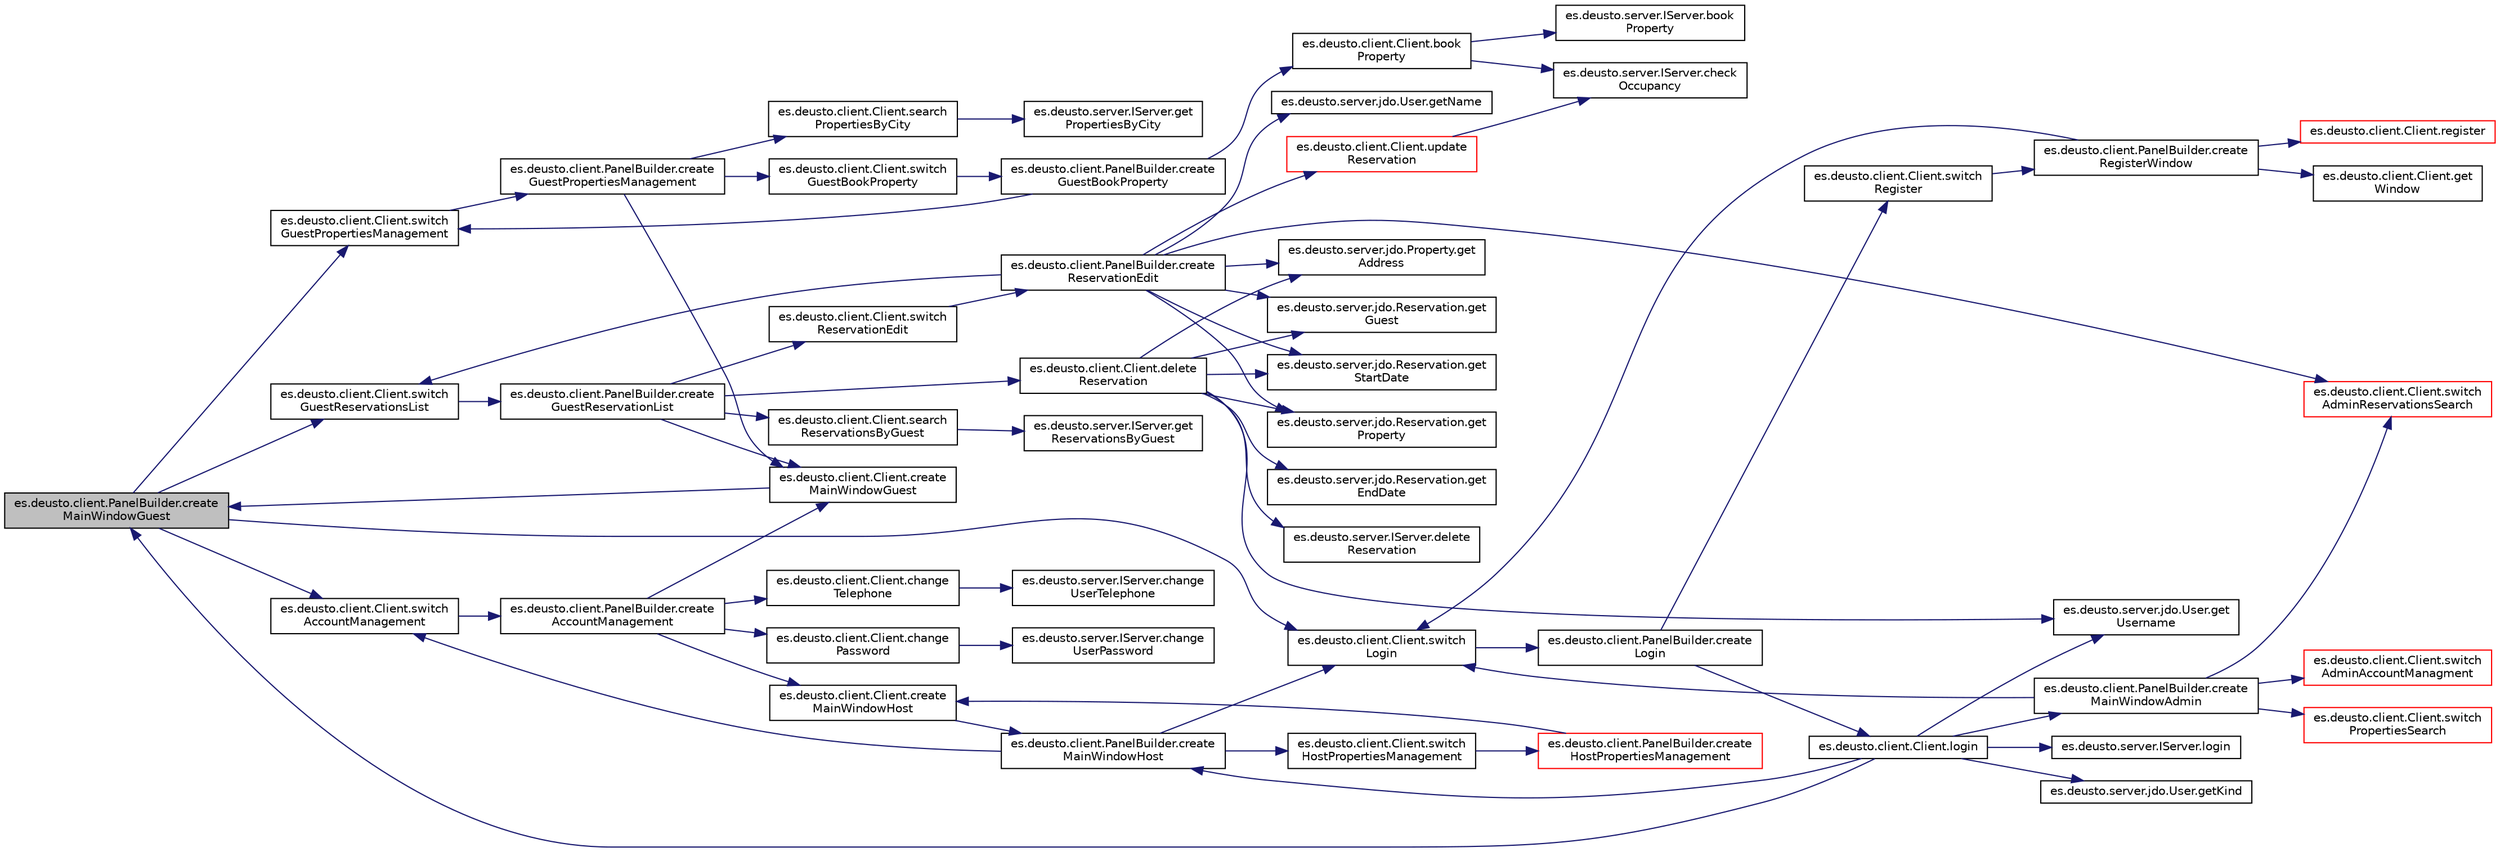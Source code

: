 digraph "es.deusto.client.PanelBuilder.createMainWindowGuest"
{
 // LATEX_PDF_SIZE
  edge [fontname="Helvetica",fontsize="10",labelfontname="Helvetica",labelfontsize="10"];
  node [fontname="Helvetica",fontsize="10",shape=record];
  rankdir="LR";
  Node1364 [label="es.deusto.client.PanelBuilder.create\lMainWindowGuest",height=0.2,width=0.4,color="black", fillcolor="grey75", style="filled", fontcolor="black",tooltip=" "];
  Node1364 -> Node1365 [color="midnightblue",fontsize="10",style="solid",fontname="Helvetica"];
  Node1365 [label="es.deusto.client.Client.switch\lGuestPropertiesManagement",height=0.2,width=0.4,color="black", fillcolor="white", style="filled",URL="$classes_1_1deusto_1_1client_1_1_client.html#afd4978131a2d9f94f8a65f4fc2641235",tooltip=" "];
  Node1365 -> Node1366 [color="midnightblue",fontsize="10",style="solid",fontname="Helvetica"];
  Node1366 [label="es.deusto.client.PanelBuilder.create\lGuestPropertiesManagement",height=0.2,width=0.4,color="black", fillcolor="white", style="filled",URL="$classes_1_1deusto_1_1client_1_1_panel_builder.html#a25c2bcc9184c1c014c9daf5d81b89728",tooltip=" "];
  Node1366 -> Node1367 [color="midnightblue",fontsize="10",style="solid",fontname="Helvetica"];
  Node1367 [label="es.deusto.client.Client.search\lPropertiesByCity",height=0.2,width=0.4,color="black", fillcolor="white", style="filled",URL="$classes_1_1deusto_1_1client_1_1_client.html#a2d9b5c673ef56bd5662e8dd4a66d9fc6",tooltip=" "];
  Node1367 -> Node1368 [color="midnightblue",fontsize="10",style="solid",fontname="Helvetica"];
  Node1368 [label="es.deusto.server.IServer.get\lPropertiesByCity",height=0.2,width=0.4,color="black", fillcolor="white", style="filled",URL="$interfacees_1_1deusto_1_1server_1_1_i_server.html#a0790432014b61ed1a65b70c8065f3112",tooltip=" "];
  Node1366 -> Node1369 [color="midnightblue",fontsize="10",style="solid",fontname="Helvetica"];
  Node1369 [label="es.deusto.client.Client.switch\lGuestBookProperty",height=0.2,width=0.4,color="black", fillcolor="white", style="filled",URL="$classes_1_1deusto_1_1client_1_1_client.html#a9f7d7f1006b6b5da7c8fab120b127521",tooltip=" "];
  Node1369 -> Node1370 [color="midnightblue",fontsize="10",style="solid",fontname="Helvetica"];
  Node1370 [label="es.deusto.client.PanelBuilder.create\lGuestBookProperty",height=0.2,width=0.4,color="black", fillcolor="white", style="filled",URL="$classes_1_1deusto_1_1client_1_1_panel_builder.html#a0d6ae6821b7f28f9fffb0d570d6524af",tooltip=" "];
  Node1370 -> Node1365 [color="midnightblue",fontsize="10",style="solid",fontname="Helvetica"];
  Node1370 -> Node1371 [color="midnightblue",fontsize="10",style="solid",fontname="Helvetica"];
  Node1371 [label="es.deusto.client.Client.book\lProperty",height=0.2,width=0.4,color="black", fillcolor="white", style="filled",URL="$classes_1_1deusto_1_1client_1_1_client.html#a692ed6b982cb75a8ca8842ccb388fd07",tooltip=" "];
  Node1371 -> Node1372 [color="midnightblue",fontsize="10",style="solid",fontname="Helvetica"];
  Node1372 [label="es.deusto.server.IServer.check\lOccupancy",height=0.2,width=0.4,color="black", fillcolor="white", style="filled",URL="$interfacees_1_1deusto_1_1server_1_1_i_server.html#ab35ccae2e60c045856735dd2fce4813f",tooltip=" "];
  Node1371 -> Node1373 [color="midnightblue",fontsize="10",style="solid",fontname="Helvetica"];
  Node1373 [label="es.deusto.server.IServer.book\lProperty",height=0.2,width=0.4,color="black", fillcolor="white", style="filled",URL="$interfacees_1_1deusto_1_1server_1_1_i_server.html#a6cafae59200c047edb4ed6dae0f871ec",tooltip=" "];
  Node1366 -> Node1374 [color="midnightblue",fontsize="10",style="solid",fontname="Helvetica"];
  Node1374 [label="es.deusto.client.Client.create\lMainWindowGuest",height=0.2,width=0.4,color="black", fillcolor="white", style="filled",URL="$classes_1_1deusto_1_1client_1_1_client.html#ade35c639554c770d3c2494e98c8ecb5c",tooltip=" "];
  Node1374 -> Node1364 [color="midnightblue",fontsize="10",style="solid",fontname="Helvetica"];
  Node1364 -> Node1375 [color="midnightblue",fontsize="10",style="solid",fontname="Helvetica"];
  Node1375 [label="es.deusto.client.Client.switch\lAccountManagement",height=0.2,width=0.4,color="black", fillcolor="white", style="filled",URL="$classes_1_1deusto_1_1client_1_1_client.html#af82d1b484aaaa288d5e6efc2723fa9bd",tooltip=" "];
  Node1375 -> Node1376 [color="midnightblue",fontsize="10",style="solid",fontname="Helvetica"];
  Node1376 [label="es.deusto.client.PanelBuilder.create\lAccountManagement",height=0.2,width=0.4,color="black", fillcolor="white", style="filled",URL="$classes_1_1deusto_1_1client_1_1_panel_builder.html#aa51d5dd53cd9147ffc99d4b9c5c3026d",tooltip=" "];
  Node1376 -> Node1374 [color="midnightblue",fontsize="10",style="solid",fontname="Helvetica"];
  Node1376 -> Node1377 [color="midnightblue",fontsize="10",style="solid",fontname="Helvetica"];
  Node1377 [label="es.deusto.client.Client.create\lMainWindowHost",height=0.2,width=0.4,color="black", fillcolor="white", style="filled",URL="$classes_1_1deusto_1_1client_1_1_client.html#afd0e78bff5570acbd1f8b06893d3a078",tooltip=" "];
  Node1377 -> Node1378 [color="midnightblue",fontsize="10",style="solid",fontname="Helvetica"];
  Node1378 [label="es.deusto.client.PanelBuilder.create\lMainWindowHost",height=0.2,width=0.4,color="black", fillcolor="white", style="filled",URL="$classes_1_1deusto_1_1client_1_1_panel_builder.html#a0d8f1d6c73010786f5b1765fdc490e4b",tooltip=" "];
  Node1378 -> Node1379 [color="midnightblue",fontsize="10",style="solid",fontname="Helvetica"];
  Node1379 [label="es.deusto.client.Client.switch\lHostPropertiesManagement",height=0.2,width=0.4,color="black", fillcolor="white", style="filled",URL="$classes_1_1deusto_1_1client_1_1_client.html#a19e2021b8e93a30af971bfd07c2a8507",tooltip=" "];
  Node1379 -> Node1380 [color="midnightblue",fontsize="10",style="solid",fontname="Helvetica"];
  Node1380 [label="es.deusto.client.PanelBuilder.create\lHostPropertiesManagement",height=0.2,width=0.4,color="red", fillcolor="white", style="filled",URL="$classes_1_1deusto_1_1client_1_1_panel_builder.html#a163a405546ee36aa7ce547c754b17844",tooltip=" "];
  Node1380 -> Node1377 [color="midnightblue",fontsize="10",style="solid",fontname="Helvetica"];
  Node1378 -> Node1375 [color="midnightblue",fontsize="10",style="solid",fontname="Helvetica"];
  Node1378 -> Node1433 [color="midnightblue",fontsize="10",style="solid",fontname="Helvetica"];
  Node1433 [label="es.deusto.client.Client.switch\lLogin",height=0.2,width=0.4,color="black", fillcolor="white", style="filled",URL="$classes_1_1deusto_1_1client_1_1_client.html#a3649bfd0f4c5465aa12412473082b4a7",tooltip=" "];
  Node1433 -> Node1434 [color="midnightblue",fontsize="10",style="solid",fontname="Helvetica"];
  Node1434 [label="es.deusto.client.PanelBuilder.create\lLogin",height=0.2,width=0.4,color="black", fillcolor="white", style="filled",URL="$classes_1_1deusto_1_1client_1_1_panel_builder.html#a1922794e0ef78f689031499da33f495b",tooltip=" "];
  Node1434 -> Node1435 [color="midnightblue",fontsize="10",style="solid",fontname="Helvetica"];
  Node1435 [label="es.deusto.client.Client.login",height=0.2,width=0.4,color="black", fillcolor="white", style="filled",URL="$classes_1_1deusto_1_1client_1_1_client.html#a5c063d0b51ad320c92aa4d2525d67249",tooltip=" "];
  Node1435 -> Node1436 [color="midnightblue",fontsize="10",style="solid",fontname="Helvetica"];
  Node1436 [label="es.deusto.server.IServer.login",height=0.2,width=0.4,color="black", fillcolor="white", style="filled",URL="$interfacees_1_1deusto_1_1server_1_1_i_server.html#aa89ccd6b34a4dd2bfbd0890b6e5f415b",tooltip=" "];
  Node1435 -> Node1408 [color="midnightblue",fontsize="10",style="solid",fontname="Helvetica"];
  Node1408 [label="es.deusto.server.jdo.User.getKind",height=0.2,width=0.4,color="black", fillcolor="white", style="filled",URL="$classes_1_1deusto_1_1server_1_1jdo_1_1_user.html#a2b769384f6af11b3364933e0843944ed",tooltip=" "];
  Node1435 -> Node1395 [color="midnightblue",fontsize="10",style="solid",fontname="Helvetica"];
  Node1395 [label="es.deusto.client.PanelBuilder.create\lMainWindowAdmin",height=0.2,width=0.4,color="black", fillcolor="white", style="filled",URL="$classes_1_1deusto_1_1client_1_1_panel_builder.html#a32b7942177958f07263535d6d255556b",tooltip=" "];
  Node1395 -> Node1392 [color="midnightblue",fontsize="10",style="solid",fontname="Helvetica"];
  Node1392 [label="es.deusto.client.Client.switch\lPropertiesSearch",height=0.2,width=0.4,color="red", fillcolor="white", style="filled",URL="$classes_1_1deusto_1_1client_1_1_client.html#af87b7fcbe691ef0a31dbc6849a037415",tooltip=" "];
  Node1395 -> Node1396 [color="midnightblue",fontsize="10",style="solid",fontname="Helvetica"];
  Node1396 [label="es.deusto.client.Client.switch\lAdminAccountManagment",height=0.2,width=0.4,color="red", fillcolor="white", style="filled",URL="$classes_1_1deusto_1_1client_1_1_client.html#a2f806363c591a46a42ca419df7ce4ef0",tooltip=" "];
  Node1395 -> Node1415 [color="midnightblue",fontsize="10",style="solid",fontname="Helvetica"];
  Node1415 [label="es.deusto.client.Client.switch\lAdminReservationsSearch",height=0.2,width=0.4,color="red", fillcolor="white", style="filled",URL="$classes_1_1deusto_1_1client_1_1_client.html#a64110a92c5026cc2c23c1989d86164fd",tooltip=" "];
  Node1395 -> Node1433 [color="midnightblue",fontsize="10",style="solid",fontname="Helvetica"];
  Node1435 -> Node1402 [color="midnightblue",fontsize="10",style="solid",fontname="Helvetica"];
  Node1402 [label="es.deusto.server.jdo.User.get\lUsername",height=0.2,width=0.4,color="black", fillcolor="white", style="filled",URL="$classes_1_1deusto_1_1server_1_1jdo_1_1_user.html#a40c65b004382179a33a463bcbb950dd3",tooltip=" "];
  Node1435 -> Node1378 [color="midnightblue",fontsize="10",style="solid",fontname="Helvetica"];
  Node1435 -> Node1364 [color="midnightblue",fontsize="10",style="solid",fontname="Helvetica"];
  Node1434 -> Node1437 [color="midnightblue",fontsize="10",style="solid",fontname="Helvetica"];
  Node1437 [label="es.deusto.client.Client.switch\lRegister",height=0.2,width=0.4,color="black", fillcolor="white", style="filled",URL="$classes_1_1deusto_1_1client_1_1_client.html#a4d905b598ea8ff38f06e9a12b81dcab2",tooltip=" "];
  Node1437 -> Node1438 [color="midnightblue",fontsize="10",style="solid",fontname="Helvetica"];
  Node1438 [label="es.deusto.client.PanelBuilder.create\lRegisterWindow",height=0.2,width=0.4,color="black", fillcolor="white", style="filled",URL="$classes_1_1deusto_1_1client_1_1_panel_builder.html#abb0748521d51c1dcdcdd548f487ef72b",tooltip=" "];
  Node1438 -> Node1433 [color="midnightblue",fontsize="10",style="solid",fontname="Helvetica"];
  Node1438 -> Node1439 [color="midnightblue",fontsize="10",style="solid",fontname="Helvetica"];
  Node1439 [label="es.deusto.client.Client.register",height=0.2,width=0.4,color="red", fillcolor="white", style="filled",URL="$classes_1_1deusto_1_1client_1_1_client.html#a599907253036c996135e9746eb52720d",tooltip=" "];
  Node1438 -> Node1413 [color="midnightblue",fontsize="10",style="solid",fontname="Helvetica"];
  Node1413 [label="es.deusto.client.Client.get\lWindow",height=0.2,width=0.4,color="black", fillcolor="white", style="filled",URL="$classes_1_1deusto_1_1client_1_1_client.html#aa8a6979cc8ca9cf6cdc84471dca759c7",tooltip=" "];
  Node1376 -> Node1448 [color="midnightblue",fontsize="10",style="solid",fontname="Helvetica"];
  Node1448 [label="es.deusto.client.Client.change\lPassword",height=0.2,width=0.4,color="black", fillcolor="white", style="filled",URL="$classes_1_1deusto_1_1client_1_1_client.html#a7740d0de7d7660d4fe79b77e7b8e97a4",tooltip=" "];
  Node1448 -> Node1449 [color="midnightblue",fontsize="10",style="solid",fontname="Helvetica"];
  Node1449 [label="es.deusto.server.IServer.change\lUserPassword",height=0.2,width=0.4,color="black", fillcolor="white", style="filled",URL="$interfacees_1_1deusto_1_1server_1_1_i_server.html#a16bc081b87078110542578ffb7943fe4",tooltip=" "];
  Node1376 -> Node1450 [color="midnightblue",fontsize="10",style="solid",fontname="Helvetica"];
  Node1450 [label="es.deusto.client.Client.change\lTelephone",height=0.2,width=0.4,color="black", fillcolor="white", style="filled",URL="$classes_1_1deusto_1_1client_1_1_client.html#a6b96887d5043449dbb447031ab8c7c78",tooltip=" "];
  Node1450 -> Node1451 [color="midnightblue",fontsize="10",style="solid",fontname="Helvetica"];
  Node1451 [label="es.deusto.server.IServer.change\lUserTelephone",height=0.2,width=0.4,color="black", fillcolor="white", style="filled",URL="$interfacees_1_1deusto_1_1server_1_1_i_server.html#adb55ca52a8379492ff95680e8ac55019",tooltip=" "];
  Node1364 -> Node1427 [color="midnightblue",fontsize="10",style="solid",fontname="Helvetica"];
  Node1427 [label="es.deusto.client.Client.switch\lGuestReservationsList",height=0.2,width=0.4,color="black", fillcolor="white", style="filled",URL="$classes_1_1deusto_1_1client_1_1_client.html#abe4b00051f82e6fcf26c236b711cdf15",tooltip=" "];
  Node1427 -> Node1428 [color="midnightblue",fontsize="10",style="solid",fontname="Helvetica"];
  Node1428 [label="es.deusto.client.PanelBuilder.create\lGuestReservationList",height=0.2,width=0.4,color="black", fillcolor="white", style="filled",URL="$classes_1_1deusto_1_1client_1_1_panel_builder.html#a49dcd798d35c7b9b9c05e1353133afe1",tooltip=" "];
  Node1428 -> Node1429 [color="midnightblue",fontsize="10",style="solid",fontname="Helvetica"];
  Node1429 [label="es.deusto.client.Client.search\lReservationsByGuest",height=0.2,width=0.4,color="black", fillcolor="white", style="filled",URL="$classes_1_1deusto_1_1client_1_1_client.html#a15eb47a39952fc424ab92620ed8f544c",tooltip=" "];
  Node1429 -> Node1430 [color="midnightblue",fontsize="10",style="solid",fontname="Helvetica"];
  Node1430 [label="es.deusto.server.IServer.get\lReservationsByGuest",height=0.2,width=0.4,color="black", fillcolor="white", style="filled",URL="$interfacees_1_1deusto_1_1server_1_1_i_server.html#a21f866c368fc268a18c33408f693d665",tooltip=" "];
  Node1428 -> Node1419 [color="midnightblue",fontsize="10",style="solid",fontname="Helvetica"];
  Node1419 [label="es.deusto.client.Client.delete\lReservation",height=0.2,width=0.4,color="black", fillcolor="white", style="filled",URL="$classes_1_1deusto_1_1client_1_1_client.html#a4cc2595986dac153bfdca8c59fcffdf7",tooltip=" "];
  Node1419 -> Node1420 [color="midnightblue",fontsize="10",style="solid",fontname="Helvetica"];
  Node1420 [label="es.deusto.server.IServer.delete\lReservation",height=0.2,width=0.4,color="black", fillcolor="white", style="filled",URL="$interfacees_1_1deusto_1_1server_1_1_i_server.html#aa2fa87abed70500d4debb14aefe2580d",tooltip=" "];
  Node1419 -> Node1421 [color="midnightblue",fontsize="10",style="solid",fontname="Helvetica"];
  Node1421 [label="es.deusto.server.jdo.Reservation.get\lProperty",height=0.2,width=0.4,color="black", fillcolor="white", style="filled",URL="$classes_1_1deusto_1_1server_1_1jdo_1_1_reservation.html#ad6ba1913be0e45a818ca41e036019def",tooltip=" "];
  Node1419 -> Node1385 [color="midnightblue",fontsize="10",style="solid",fontname="Helvetica"];
  Node1385 [label="es.deusto.server.jdo.Property.get\lAddress",height=0.2,width=0.4,color="black", fillcolor="white", style="filled",URL="$classes_1_1deusto_1_1server_1_1jdo_1_1_property.html#a4a9554abeb32ae08e921626a37957743",tooltip=" "];
  Node1419 -> Node1422 [color="midnightblue",fontsize="10",style="solid",fontname="Helvetica"];
  Node1422 [label="es.deusto.server.jdo.Reservation.get\lGuest",height=0.2,width=0.4,color="black", fillcolor="white", style="filled",URL="$classes_1_1deusto_1_1server_1_1jdo_1_1_reservation.html#af9f20413df2d9da577f3411ac7496f86",tooltip=" "];
  Node1419 -> Node1402 [color="midnightblue",fontsize="10",style="solid",fontname="Helvetica"];
  Node1419 -> Node1423 [color="midnightblue",fontsize="10",style="solid",fontname="Helvetica"];
  Node1423 [label="es.deusto.server.jdo.Reservation.get\lStartDate",height=0.2,width=0.4,color="black", fillcolor="white", style="filled",URL="$classes_1_1deusto_1_1server_1_1jdo_1_1_reservation.html#ac14e287d27d6de58711ae33704fbb256",tooltip=" "];
  Node1419 -> Node1424 [color="midnightblue",fontsize="10",style="solid",fontname="Helvetica"];
  Node1424 [label="es.deusto.server.jdo.Reservation.get\lEndDate",height=0.2,width=0.4,color="black", fillcolor="white", style="filled",URL="$classes_1_1deusto_1_1server_1_1jdo_1_1_reservation.html#a88ce1e14be519e38eafc9b7c2a7f48d3",tooltip=" "];
  Node1428 -> Node1425 [color="midnightblue",fontsize="10",style="solid",fontname="Helvetica"];
  Node1425 [label="es.deusto.client.Client.switch\lReservationEdit",height=0.2,width=0.4,color="black", fillcolor="white", style="filled",URL="$classes_1_1deusto_1_1client_1_1_client.html#a0f4f5c060e44c9d9d6ed08b652612b13",tooltip=" "];
  Node1425 -> Node1426 [color="midnightblue",fontsize="10",style="solid",fontname="Helvetica"];
  Node1426 [label="es.deusto.client.PanelBuilder.create\lReservationEdit",height=0.2,width=0.4,color="black", fillcolor="white", style="filled",URL="$classes_1_1deusto_1_1client_1_1_panel_builder.html#a7c3b05bd40288bf45dc318f9f26a0377",tooltip=" "];
  Node1426 -> Node1421 [color="midnightblue",fontsize="10",style="solid",fontname="Helvetica"];
  Node1426 -> Node1385 [color="midnightblue",fontsize="10",style="solid",fontname="Helvetica"];
  Node1426 -> Node1422 [color="midnightblue",fontsize="10",style="solid",fontname="Helvetica"];
  Node1426 -> Node1405 [color="midnightblue",fontsize="10",style="solid",fontname="Helvetica"];
  Node1405 [label="es.deusto.server.jdo.User.getName",height=0.2,width=0.4,color="black", fillcolor="white", style="filled",URL="$classes_1_1deusto_1_1server_1_1jdo_1_1_user.html#ae241c2d5fbef940165041c82dc00edad",tooltip=" "];
  Node1426 -> Node1415 [color="midnightblue",fontsize="10",style="solid",fontname="Helvetica"];
  Node1426 -> Node1427 [color="midnightblue",fontsize="10",style="solid",fontname="Helvetica"];
  Node1426 -> Node1431 [color="midnightblue",fontsize="10",style="solid",fontname="Helvetica"];
  Node1431 [label="es.deusto.client.Client.update\lReservation",height=0.2,width=0.4,color="red", fillcolor="white", style="filled",URL="$classes_1_1deusto_1_1client_1_1_client.html#ac781efe66a63d8f6395b696a314c493b",tooltip=" "];
  Node1431 -> Node1372 [color="midnightblue",fontsize="10",style="solid",fontname="Helvetica"];
  Node1426 -> Node1423 [color="midnightblue",fontsize="10",style="solid",fontname="Helvetica"];
  Node1428 -> Node1374 [color="midnightblue",fontsize="10",style="solid",fontname="Helvetica"];
  Node1364 -> Node1433 [color="midnightblue",fontsize="10",style="solid",fontname="Helvetica"];
}
